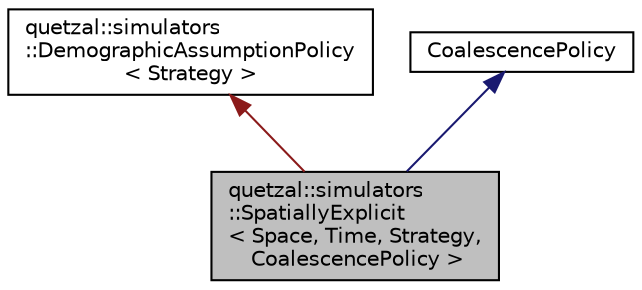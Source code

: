 digraph "quetzal::simulators::SpatiallyExplicit&lt; Space, Time, Strategy, CoalescencePolicy &gt;"
{
 // LATEX_PDF_SIZE
  edge [fontname="Helvetica",fontsize="10",labelfontname="Helvetica",labelfontsize="10"];
  node [fontname="Helvetica",fontsize="10",shape=record];
  Node3 [label="quetzal::simulators\l::SpatiallyExplicit\l\< Space, Time, Strategy,\l CoalescencePolicy \>",height=0.2,width=0.4,color="black", fillcolor="grey75", style="filled", fontcolor="black",tooltip="Coalescence simulator in a spatially explicit landscape."];
  Node4 -> Node3 [dir="back",color="firebrick4",fontsize="10",style="solid",fontname="Helvetica"];
  Node4 [label="quetzal::simulators\l::DemographicAssumptionPolicy\l\< Strategy \>",height=0.2,width=0.4,color="black", fillcolor="white", style="filled",URL="$classquetzal_1_1simulators_1_1_demographic_assumption_policy.html",tooltip=" "];
  Node5 -> Node3 [dir="back",color="midnightblue",fontsize="10",style="solid",fontname="Helvetica"];
  Node5 [label="CoalescencePolicy",height=0.2,width=0.4,color="black", fillcolor="white", style="filled",URL="$class_coalescence_policy.html",tooltip=" "];
}
